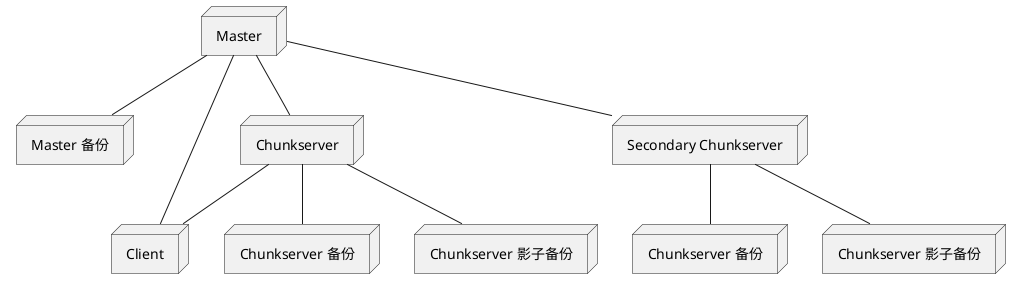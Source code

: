 @startuml "部署图"

node "Master" as master
node "Master 备份" as master_backup

node "Client" as client

node "Chunkserver" as chunkserver
node "Chunkserver 备份" as chunkserver_backup
node "Chunkserver 影子备份" as chunkserver_shadow

node "Secondary Chunkserver" as chunkserver_secondary
node "Chunkserver 备份" as chunkserver_secondary_backup
node "Chunkserver 影子备份" as chunkserver_secondary_shadow

master -- master_backup

master -- client
master -- chunkserver
master -- chunkserver_secondary

chunkserver -- client
chunkserver -- chunkserver_backup
chunkserver -- chunkserver_shadow

chunkserver_secondary -- chunkserver_secondary_backup
chunkserver_secondary -- chunkserver_secondary_shadow



@enduml